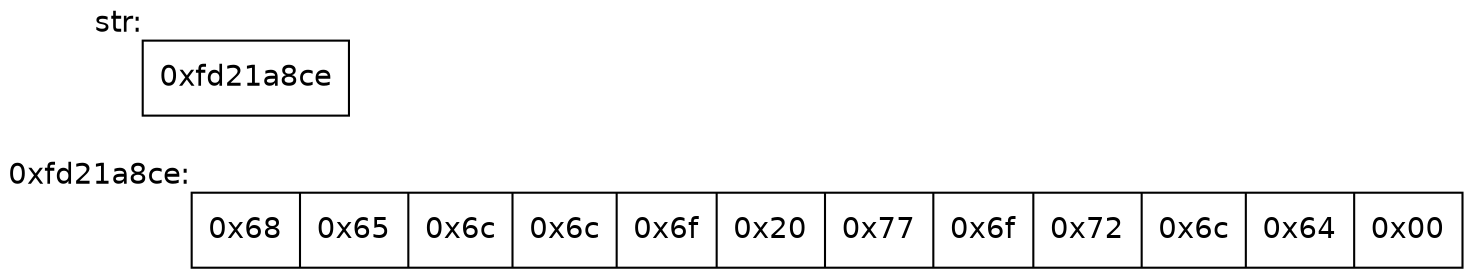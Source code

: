 digraph G {
	node [fontname="Helvetica"];
	ptr [label="<0>0xfd21a8ce",xlabel="str:",shape=record];
	stack [shape=record,label="<0>0x68|0x65|0x6c|0x6c|0x6f|0x20|0x77|0x6f|0x72|0x6c|0x64|0x00",xlabel="0xfd21a8ce:"];
	ptr:0:c -> stack:0 [tailclip=false,style=invis];
}
